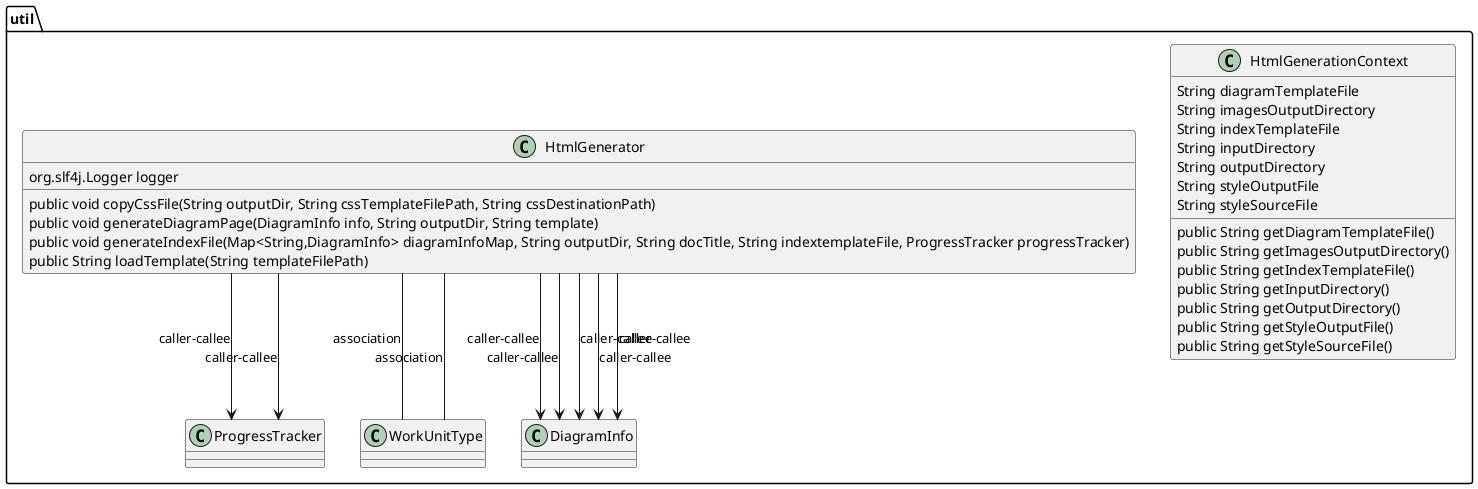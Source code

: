@startuml
skinparam linetype Ortho
package util {
class HtmlGenerationContext {
    String diagramTemplateFile
    String imagesOutputDirectory
    String indexTemplateFile
    String inputDirectory
    String outputDirectory
    String styleOutputFile
    String styleSourceFile
    public String getDiagramTemplateFile()
    public String getImagesOutputDirectory()
    public String getIndexTemplateFile()
    public String getInputDirectory()
    public String getOutputDirectory()
    public String getStyleOutputFile()
    public String getStyleSourceFile()
}
class HtmlGenerator {
    org.slf4j.Logger logger
    public void copyCssFile(String outputDir, String cssTemplateFilePath, String cssDestinationPath)
    public void generateDiagramPage(DiagramInfo info, String outputDir, String template)
    public void generateIndexFile(Map<String,DiagramInfo> diagramInfoMap, String outputDir, String docTitle, String indextemplateFile, ProgressTracker progressTracker)
    public String loadTemplate(String templateFilePath)
}
HtmlGenerator --> ProgressTracker : caller-callee
HtmlGenerator --> ProgressTracker : caller-callee
HtmlGenerator -- WorkUnitType : association
HtmlGenerator -- WorkUnitType : association
HtmlGenerator --> DiagramInfo : caller-callee
HtmlGenerator --> DiagramInfo : caller-callee
HtmlGenerator --> DiagramInfo : caller-callee
HtmlGenerator --> DiagramInfo : caller-callee
HtmlGenerator --> DiagramInfo : caller-callee
}
@enduml
